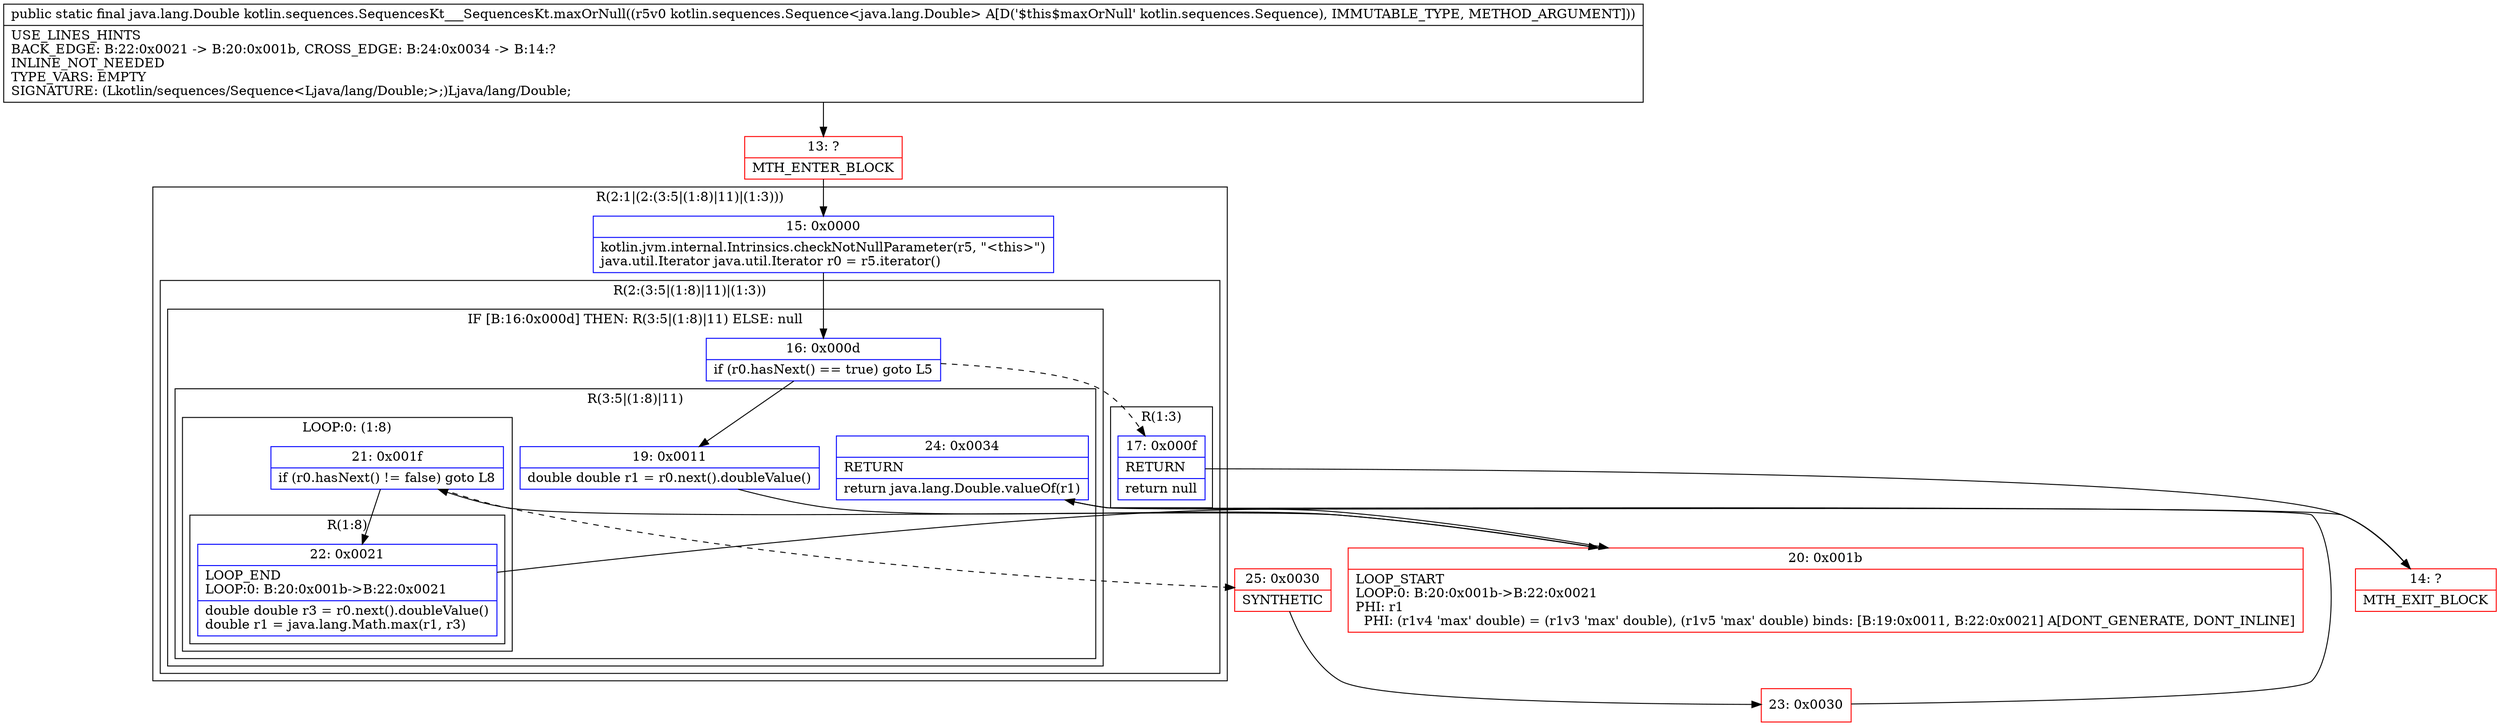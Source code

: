 digraph "CFG forkotlin.sequences.SequencesKt___SequencesKt.maxOrNull(Lkotlin\/sequences\/Sequence;)Ljava\/lang\/Double;" {
subgraph cluster_Region_206241508 {
label = "R(2:1|(2:(3:5|(1:8)|11)|(1:3)))";
node [shape=record,color=blue];
Node_15 [shape=record,label="{15\:\ 0x0000|kotlin.jvm.internal.Intrinsics.checkNotNullParameter(r5, \"\<this\>\")\ljava.util.Iterator java.util.Iterator r0 = r5.iterator()\l}"];
subgraph cluster_Region_142393785 {
label = "R(2:(3:5|(1:8)|11)|(1:3))";
node [shape=record,color=blue];
subgraph cluster_IfRegion_493170613 {
label = "IF [B:16:0x000d] THEN: R(3:5|(1:8)|11) ELSE: null";
node [shape=record,color=blue];
Node_16 [shape=record,label="{16\:\ 0x000d|if (r0.hasNext() == true) goto L5\l}"];
subgraph cluster_Region_126088877 {
label = "R(3:5|(1:8)|11)";
node [shape=record,color=blue];
Node_19 [shape=record,label="{19\:\ 0x0011|double double r1 = r0.next().doubleValue()\l}"];
subgraph cluster_LoopRegion_1909867426 {
label = "LOOP:0: (1:8)";
node [shape=record,color=blue];
Node_21 [shape=record,label="{21\:\ 0x001f|if (r0.hasNext() != false) goto L8\l}"];
subgraph cluster_Region_707804834 {
label = "R(1:8)";
node [shape=record,color=blue];
Node_22 [shape=record,label="{22\:\ 0x0021|LOOP_END\lLOOP:0: B:20:0x001b\-\>B:22:0x0021\l|double double r3 = r0.next().doubleValue()\ldouble r1 = java.lang.Math.max(r1, r3)\l}"];
}
}
Node_24 [shape=record,label="{24\:\ 0x0034|RETURN\l|return java.lang.Double.valueOf(r1)\l}"];
}
}
subgraph cluster_Region_601488361 {
label = "R(1:3)";
node [shape=record,color=blue];
Node_17 [shape=record,label="{17\:\ 0x000f|RETURN\l|return null\l}"];
}
}
}
Node_13 [shape=record,color=red,label="{13\:\ ?|MTH_ENTER_BLOCK\l}"];
Node_14 [shape=record,color=red,label="{14\:\ ?|MTH_EXIT_BLOCK\l}"];
Node_20 [shape=record,color=red,label="{20\:\ 0x001b|LOOP_START\lLOOP:0: B:20:0x001b\-\>B:22:0x0021\lPHI: r1 \l  PHI: (r1v4 'max' double) = (r1v3 'max' double), (r1v5 'max' double) binds: [B:19:0x0011, B:22:0x0021] A[DONT_GENERATE, DONT_INLINE]\l}"];
Node_25 [shape=record,color=red,label="{25\:\ 0x0030|SYNTHETIC\l}"];
Node_23 [shape=record,color=red,label="{23\:\ 0x0030}"];
MethodNode[shape=record,label="{public static final java.lang.Double kotlin.sequences.SequencesKt___SequencesKt.maxOrNull((r5v0 kotlin.sequences.Sequence\<java.lang.Double\> A[D('$this$maxOrNull' kotlin.sequences.Sequence), IMMUTABLE_TYPE, METHOD_ARGUMENT]))  | USE_LINES_HINTS\lBACK_EDGE: B:22:0x0021 \-\> B:20:0x001b, CROSS_EDGE: B:24:0x0034 \-\> B:14:?\lINLINE_NOT_NEEDED\lTYPE_VARS: EMPTY\lSIGNATURE: (Lkotlin\/sequences\/Sequence\<Ljava\/lang\/Double;\>;)Ljava\/lang\/Double;\l}"];
MethodNode -> Node_13;Node_15 -> Node_16;
Node_16 -> Node_17[style=dashed];
Node_16 -> Node_19;
Node_19 -> Node_20;
Node_21 -> Node_22;
Node_21 -> Node_25[style=dashed];
Node_22 -> Node_20;
Node_24 -> Node_14;
Node_17 -> Node_14;
Node_13 -> Node_15;
Node_20 -> Node_21;
Node_25 -> Node_23;
Node_23 -> Node_24;
}

